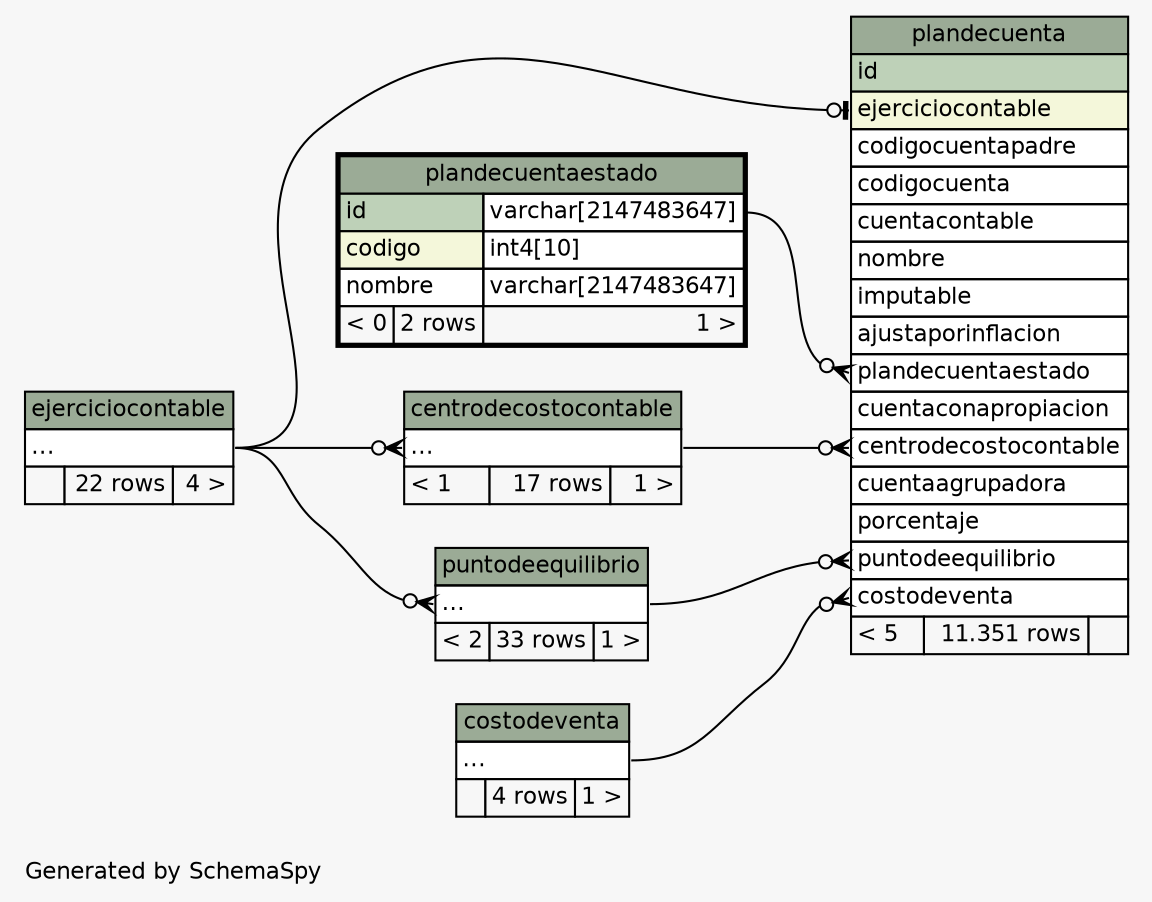 // dot 2.38.0 on Windows 10 10.0
// SchemaSpy rev 590
digraph "twoDegreesRelationshipsDiagram" {
  graph [
    rankdir="RL"
    bgcolor="#f7f7f7"
    label="\nGenerated by SchemaSpy"
    labeljust="l"
    nodesep="0.18"
    ranksep="0.46"
    fontname="Helvetica"
    fontsize="11"
  ];
  node [
    fontname="Helvetica"
    fontsize="11"
    shape="plaintext"
  ];
  edge [
    arrowsize="0.8"
  ];
  "centrodecostocontable":"elipses":w -> "ejerciciocontable":"elipses":e [arrowhead=none dir=back arrowtail=crowodot];
  "plandecuenta":"centrodecostocontable":w -> "centrodecostocontable":"elipses":e [arrowhead=none dir=back arrowtail=crowodot];
  "plandecuenta":"costodeventa":w -> "costodeventa":"elipses":e [arrowhead=none dir=back arrowtail=crowodot];
  "plandecuenta":"ejerciciocontable":w -> "ejerciciocontable":"elipses":e [arrowhead=none dir=back arrowtail=teeodot];
  "plandecuenta":"plandecuentaestado":w -> "plandecuentaestado":"id.type":e [arrowhead=none dir=back arrowtail=crowodot];
  "plandecuenta":"puntodeequilibrio":w -> "puntodeequilibrio":"elipses":e [arrowhead=none dir=back arrowtail=crowodot];
  "puntodeequilibrio":"elipses":w -> "ejerciciocontable":"elipses":e [arrowhead=none dir=back arrowtail=crowodot];
  "centrodecostocontable" [
    label=<
    <TABLE BORDER="0" CELLBORDER="1" CELLSPACING="0" BGCOLOR="#ffffff">
      <TR><TD COLSPAN="3" BGCOLOR="#9bab96" ALIGN="CENTER">centrodecostocontable</TD></TR>
      <TR><TD PORT="elipses" COLSPAN="3" ALIGN="LEFT">...</TD></TR>
      <TR><TD ALIGN="LEFT" BGCOLOR="#f7f7f7">&lt; 1</TD><TD ALIGN="RIGHT" BGCOLOR="#f7f7f7">17 rows</TD><TD ALIGN="RIGHT" BGCOLOR="#f7f7f7">1 &gt;</TD></TR>
    </TABLE>>
    URL="centrodecostocontable.html"
    tooltip="centrodecostocontable"
  ];
  "costodeventa" [
    label=<
    <TABLE BORDER="0" CELLBORDER="1" CELLSPACING="0" BGCOLOR="#ffffff">
      <TR><TD COLSPAN="3" BGCOLOR="#9bab96" ALIGN="CENTER">costodeventa</TD></TR>
      <TR><TD PORT="elipses" COLSPAN="3" ALIGN="LEFT">...</TD></TR>
      <TR><TD ALIGN="LEFT" BGCOLOR="#f7f7f7">  </TD><TD ALIGN="RIGHT" BGCOLOR="#f7f7f7">4 rows</TD><TD ALIGN="RIGHT" BGCOLOR="#f7f7f7">1 &gt;</TD></TR>
    </TABLE>>
    URL="costodeventa.html"
    tooltip="costodeventa"
  ];
  "ejerciciocontable" [
    label=<
    <TABLE BORDER="0" CELLBORDER="1" CELLSPACING="0" BGCOLOR="#ffffff">
      <TR><TD COLSPAN="3" BGCOLOR="#9bab96" ALIGN="CENTER">ejerciciocontable</TD></TR>
      <TR><TD PORT="elipses" COLSPAN="3" ALIGN="LEFT">...</TD></TR>
      <TR><TD ALIGN="LEFT" BGCOLOR="#f7f7f7">  </TD><TD ALIGN="RIGHT" BGCOLOR="#f7f7f7">22 rows</TD><TD ALIGN="RIGHT" BGCOLOR="#f7f7f7">4 &gt;</TD></TR>
    </TABLE>>
    URL="ejerciciocontable.html"
    tooltip="ejerciciocontable"
  ];
  "plandecuenta" [
    label=<
    <TABLE BORDER="0" CELLBORDER="1" CELLSPACING="0" BGCOLOR="#ffffff">
      <TR><TD COLSPAN="3" BGCOLOR="#9bab96" ALIGN="CENTER">plandecuenta</TD></TR>
      <TR><TD PORT="id" COLSPAN="3" BGCOLOR="#bed1b8" ALIGN="LEFT">id</TD></TR>
      <TR><TD PORT="ejerciciocontable" COLSPAN="3" BGCOLOR="#f4f7da" ALIGN="LEFT">ejerciciocontable</TD></TR>
      <TR><TD PORT="codigocuentapadre" COLSPAN="3" ALIGN="LEFT">codigocuentapadre</TD></TR>
      <TR><TD PORT="codigocuenta" COLSPAN="3" ALIGN="LEFT">codigocuenta</TD></TR>
      <TR><TD PORT="cuentacontable" COLSPAN="3" ALIGN="LEFT">cuentacontable</TD></TR>
      <TR><TD PORT="nombre" COLSPAN="3" ALIGN="LEFT">nombre</TD></TR>
      <TR><TD PORT="imputable" COLSPAN="3" ALIGN="LEFT">imputable</TD></TR>
      <TR><TD PORT="ajustaporinflacion" COLSPAN="3" ALIGN="LEFT">ajustaporinflacion</TD></TR>
      <TR><TD PORT="plandecuentaestado" COLSPAN="3" ALIGN="LEFT">plandecuentaestado</TD></TR>
      <TR><TD PORT="cuentaconapropiacion" COLSPAN="3" ALIGN="LEFT">cuentaconapropiacion</TD></TR>
      <TR><TD PORT="centrodecostocontable" COLSPAN="3" ALIGN="LEFT">centrodecostocontable</TD></TR>
      <TR><TD PORT="cuentaagrupadora" COLSPAN="3" ALIGN="LEFT">cuentaagrupadora</TD></TR>
      <TR><TD PORT="porcentaje" COLSPAN="3" ALIGN="LEFT">porcentaje</TD></TR>
      <TR><TD PORT="puntodeequilibrio" COLSPAN="3" ALIGN="LEFT">puntodeequilibrio</TD></TR>
      <TR><TD PORT="costodeventa" COLSPAN="3" ALIGN="LEFT">costodeventa</TD></TR>
      <TR><TD ALIGN="LEFT" BGCOLOR="#f7f7f7">&lt; 5</TD><TD ALIGN="RIGHT" BGCOLOR="#f7f7f7">11.351 rows</TD><TD ALIGN="RIGHT" BGCOLOR="#f7f7f7">  </TD></TR>
    </TABLE>>
    URL="plandecuenta.html"
    tooltip="plandecuenta"
  ];
  "plandecuentaestado" [
    label=<
    <TABLE BORDER="2" CELLBORDER="1" CELLSPACING="0" BGCOLOR="#ffffff">
      <TR><TD COLSPAN="3" BGCOLOR="#9bab96" ALIGN="CENTER">plandecuentaestado</TD></TR>
      <TR><TD PORT="id" COLSPAN="2" BGCOLOR="#bed1b8" ALIGN="LEFT">id</TD><TD PORT="id.type" ALIGN="LEFT">varchar[2147483647]</TD></TR>
      <TR><TD PORT="codigo" COLSPAN="2" BGCOLOR="#f4f7da" ALIGN="LEFT">codigo</TD><TD PORT="codigo.type" ALIGN="LEFT">int4[10]</TD></TR>
      <TR><TD PORT="nombre" COLSPAN="2" ALIGN="LEFT">nombre</TD><TD PORT="nombre.type" ALIGN="LEFT">varchar[2147483647]</TD></TR>
      <TR><TD ALIGN="LEFT" BGCOLOR="#f7f7f7">&lt; 0</TD><TD ALIGN="RIGHT" BGCOLOR="#f7f7f7">2 rows</TD><TD ALIGN="RIGHT" BGCOLOR="#f7f7f7">1 &gt;</TD></TR>
    </TABLE>>
    URL="plandecuentaestado.html"
    tooltip="plandecuentaestado"
  ];
  "puntodeequilibrio" [
    label=<
    <TABLE BORDER="0" CELLBORDER="1" CELLSPACING="0" BGCOLOR="#ffffff">
      <TR><TD COLSPAN="3" BGCOLOR="#9bab96" ALIGN="CENTER">puntodeequilibrio</TD></TR>
      <TR><TD PORT="elipses" COLSPAN="3" ALIGN="LEFT">...</TD></TR>
      <TR><TD ALIGN="LEFT" BGCOLOR="#f7f7f7">&lt; 2</TD><TD ALIGN="RIGHT" BGCOLOR="#f7f7f7">33 rows</TD><TD ALIGN="RIGHT" BGCOLOR="#f7f7f7">1 &gt;</TD></TR>
    </TABLE>>
    URL="puntodeequilibrio.html"
    tooltip="puntodeequilibrio"
  ];
}
